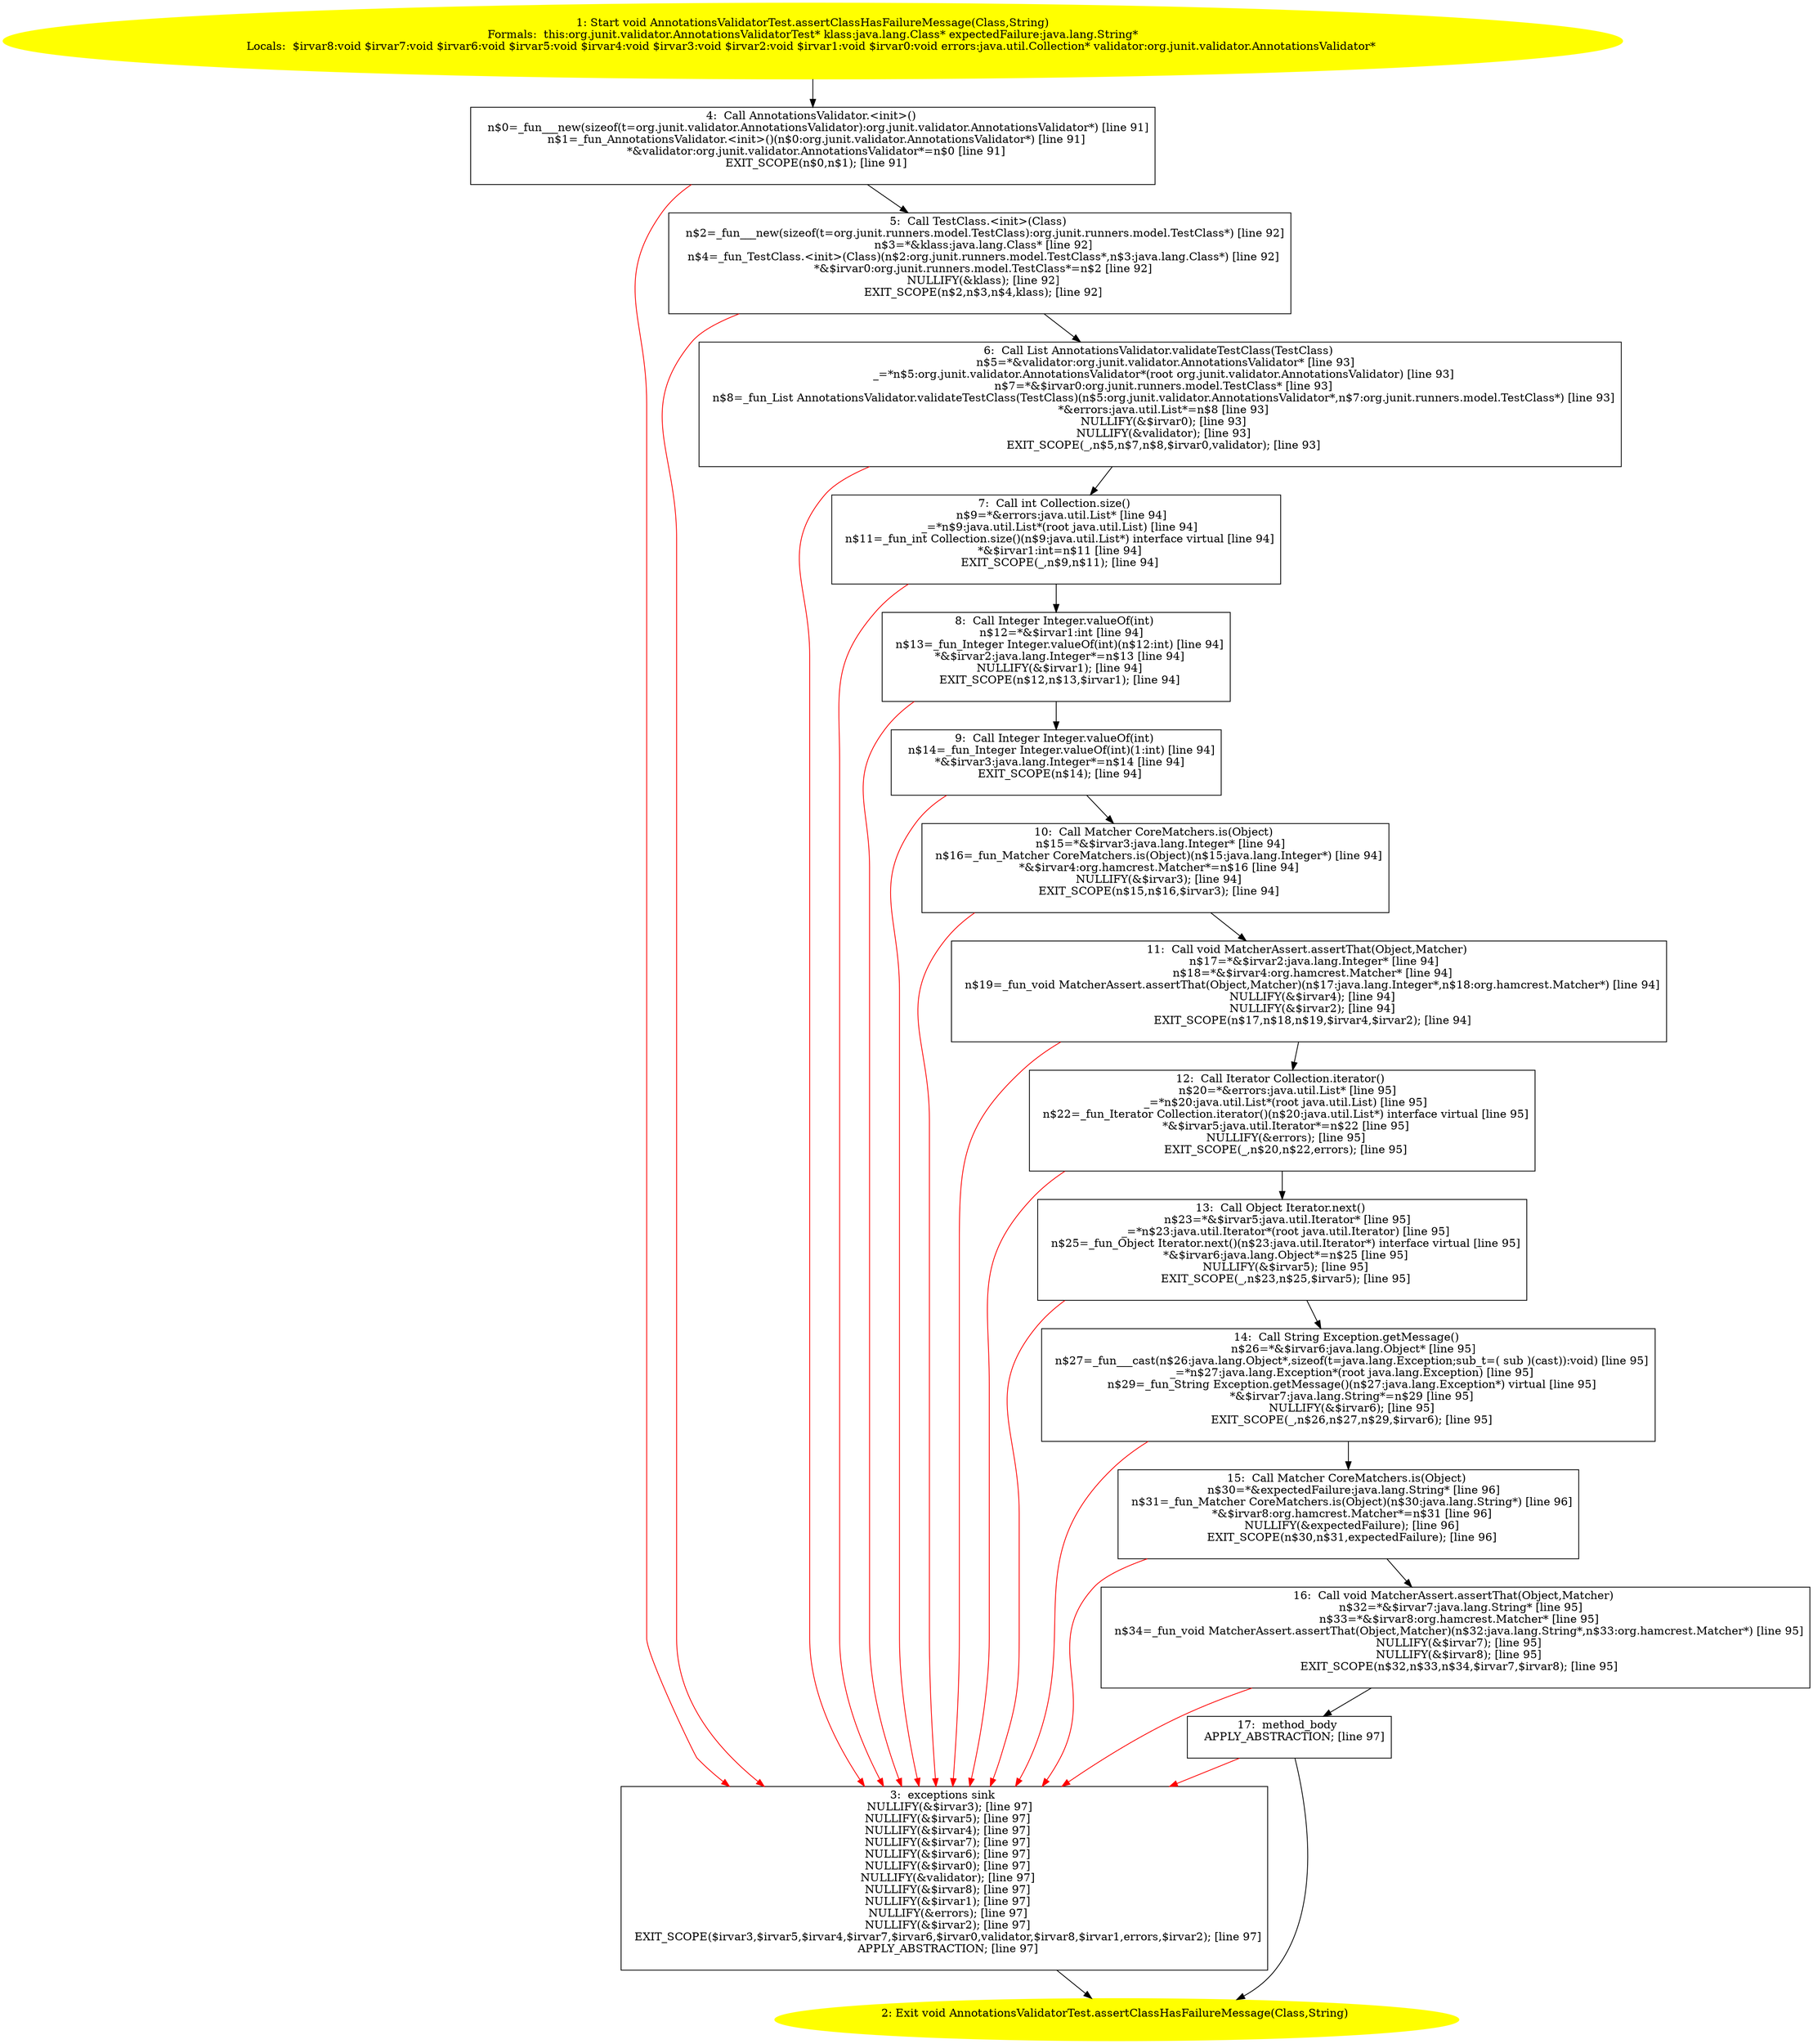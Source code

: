 /* @generated */
digraph cfg {
"org.junit.validator.AnnotationsValidatorTest.assertClassHasFailureMessage(java.lang.Class,java.lang..181dc00e1a7b6900132353c226ee63f4_1" [label="1: Start void AnnotationsValidatorTest.assertClassHasFailureMessage(Class,String)\nFormals:  this:org.junit.validator.AnnotationsValidatorTest* klass:java.lang.Class* expectedFailure:java.lang.String*\nLocals:  $irvar8:void $irvar7:void $irvar6:void $irvar5:void $irvar4:void $irvar3:void $irvar2:void $irvar1:void $irvar0:void errors:java.util.Collection* validator:org.junit.validator.AnnotationsValidator* \n  " color=yellow style=filled]
	

	 "org.junit.validator.AnnotationsValidatorTest.assertClassHasFailureMessage(java.lang.Class,java.lang..181dc00e1a7b6900132353c226ee63f4_1" -> "org.junit.validator.AnnotationsValidatorTest.assertClassHasFailureMessage(java.lang.Class,java.lang..181dc00e1a7b6900132353c226ee63f4_4" ;
"org.junit.validator.AnnotationsValidatorTest.assertClassHasFailureMessage(java.lang.Class,java.lang..181dc00e1a7b6900132353c226ee63f4_2" [label="2: Exit void AnnotationsValidatorTest.assertClassHasFailureMessage(Class,String) \n  " color=yellow style=filled]
	

"org.junit.validator.AnnotationsValidatorTest.assertClassHasFailureMessage(java.lang.Class,java.lang..181dc00e1a7b6900132353c226ee63f4_3" [label="3:  exceptions sink \n   NULLIFY(&$irvar3); [line 97]\n  NULLIFY(&$irvar5); [line 97]\n  NULLIFY(&$irvar4); [line 97]\n  NULLIFY(&$irvar7); [line 97]\n  NULLIFY(&$irvar6); [line 97]\n  NULLIFY(&$irvar0); [line 97]\n  NULLIFY(&validator); [line 97]\n  NULLIFY(&$irvar8); [line 97]\n  NULLIFY(&$irvar1); [line 97]\n  NULLIFY(&errors); [line 97]\n  NULLIFY(&$irvar2); [line 97]\n  EXIT_SCOPE($irvar3,$irvar5,$irvar4,$irvar7,$irvar6,$irvar0,validator,$irvar8,$irvar1,errors,$irvar2); [line 97]\n  APPLY_ABSTRACTION; [line 97]\n " shape="box"]
	

	 "org.junit.validator.AnnotationsValidatorTest.assertClassHasFailureMessage(java.lang.Class,java.lang..181dc00e1a7b6900132353c226ee63f4_3" -> "org.junit.validator.AnnotationsValidatorTest.assertClassHasFailureMessage(java.lang.Class,java.lang..181dc00e1a7b6900132353c226ee63f4_2" ;
"org.junit.validator.AnnotationsValidatorTest.assertClassHasFailureMessage(java.lang.Class,java.lang..181dc00e1a7b6900132353c226ee63f4_4" [label="4:  Call AnnotationsValidator.<init>() \n   n$0=_fun___new(sizeof(t=org.junit.validator.AnnotationsValidator):org.junit.validator.AnnotationsValidator*) [line 91]\n  n$1=_fun_AnnotationsValidator.<init>()(n$0:org.junit.validator.AnnotationsValidator*) [line 91]\n  *&validator:org.junit.validator.AnnotationsValidator*=n$0 [line 91]\n  EXIT_SCOPE(n$0,n$1); [line 91]\n " shape="box"]
	

	 "org.junit.validator.AnnotationsValidatorTest.assertClassHasFailureMessage(java.lang.Class,java.lang..181dc00e1a7b6900132353c226ee63f4_4" -> "org.junit.validator.AnnotationsValidatorTest.assertClassHasFailureMessage(java.lang.Class,java.lang..181dc00e1a7b6900132353c226ee63f4_5" ;
	 "org.junit.validator.AnnotationsValidatorTest.assertClassHasFailureMessage(java.lang.Class,java.lang..181dc00e1a7b6900132353c226ee63f4_4" -> "org.junit.validator.AnnotationsValidatorTest.assertClassHasFailureMessage(java.lang.Class,java.lang..181dc00e1a7b6900132353c226ee63f4_3" [color="red" ];
"org.junit.validator.AnnotationsValidatorTest.assertClassHasFailureMessage(java.lang.Class,java.lang..181dc00e1a7b6900132353c226ee63f4_5" [label="5:  Call TestClass.<init>(Class) \n   n$2=_fun___new(sizeof(t=org.junit.runners.model.TestClass):org.junit.runners.model.TestClass*) [line 92]\n  n$3=*&klass:java.lang.Class* [line 92]\n  n$4=_fun_TestClass.<init>(Class)(n$2:org.junit.runners.model.TestClass*,n$3:java.lang.Class*) [line 92]\n  *&$irvar0:org.junit.runners.model.TestClass*=n$2 [line 92]\n  NULLIFY(&klass); [line 92]\n  EXIT_SCOPE(n$2,n$3,n$4,klass); [line 92]\n " shape="box"]
	

	 "org.junit.validator.AnnotationsValidatorTest.assertClassHasFailureMessage(java.lang.Class,java.lang..181dc00e1a7b6900132353c226ee63f4_5" -> "org.junit.validator.AnnotationsValidatorTest.assertClassHasFailureMessage(java.lang.Class,java.lang..181dc00e1a7b6900132353c226ee63f4_6" ;
	 "org.junit.validator.AnnotationsValidatorTest.assertClassHasFailureMessage(java.lang.Class,java.lang..181dc00e1a7b6900132353c226ee63f4_5" -> "org.junit.validator.AnnotationsValidatorTest.assertClassHasFailureMessage(java.lang.Class,java.lang..181dc00e1a7b6900132353c226ee63f4_3" [color="red" ];
"org.junit.validator.AnnotationsValidatorTest.assertClassHasFailureMessage(java.lang.Class,java.lang..181dc00e1a7b6900132353c226ee63f4_6" [label="6:  Call List AnnotationsValidator.validateTestClass(TestClass) \n   n$5=*&validator:org.junit.validator.AnnotationsValidator* [line 93]\n  _=*n$5:org.junit.validator.AnnotationsValidator*(root org.junit.validator.AnnotationsValidator) [line 93]\n  n$7=*&$irvar0:org.junit.runners.model.TestClass* [line 93]\n  n$8=_fun_List AnnotationsValidator.validateTestClass(TestClass)(n$5:org.junit.validator.AnnotationsValidator*,n$7:org.junit.runners.model.TestClass*) [line 93]\n  *&errors:java.util.List*=n$8 [line 93]\n  NULLIFY(&$irvar0); [line 93]\n  NULLIFY(&validator); [line 93]\n  EXIT_SCOPE(_,n$5,n$7,n$8,$irvar0,validator); [line 93]\n " shape="box"]
	

	 "org.junit.validator.AnnotationsValidatorTest.assertClassHasFailureMessage(java.lang.Class,java.lang..181dc00e1a7b6900132353c226ee63f4_6" -> "org.junit.validator.AnnotationsValidatorTest.assertClassHasFailureMessage(java.lang.Class,java.lang..181dc00e1a7b6900132353c226ee63f4_7" ;
	 "org.junit.validator.AnnotationsValidatorTest.assertClassHasFailureMessage(java.lang.Class,java.lang..181dc00e1a7b6900132353c226ee63f4_6" -> "org.junit.validator.AnnotationsValidatorTest.assertClassHasFailureMessage(java.lang.Class,java.lang..181dc00e1a7b6900132353c226ee63f4_3" [color="red" ];
"org.junit.validator.AnnotationsValidatorTest.assertClassHasFailureMessage(java.lang.Class,java.lang..181dc00e1a7b6900132353c226ee63f4_7" [label="7:  Call int Collection.size() \n   n$9=*&errors:java.util.List* [line 94]\n  _=*n$9:java.util.List*(root java.util.List) [line 94]\n  n$11=_fun_int Collection.size()(n$9:java.util.List*) interface virtual [line 94]\n  *&$irvar1:int=n$11 [line 94]\n  EXIT_SCOPE(_,n$9,n$11); [line 94]\n " shape="box"]
	

	 "org.junit.validator.AnnotationsValidatorTest.assertClassHasFailureMessage(java.lang.Class,java.lang..181dc00e1a7b6900132353c226ee63f4_7" -> "org.junit.validator.AnnotationsValidatorTest.assertClassHasFailureMessage(java.lang.Class,java.lang..181dc00e1a7b6900132353c226ee63f4_8" ;
	 "org.junit.validator.AnnotationsValidatorTest.assertClassHasFailureMessage(java.lang.Class,java.lang..181dc00e1a7b6900132353c226ee63f4_7" -> "org.junit.validator.AnnotationsValidatorTest.assertClassHasFailureMessage(java.lang.Class,java.lang..181dc00e1a7b6900132353c226ee63f4_3" [color="red" ];
"org.junit.validator.AnnotationsValidatorTest.assertClassHasFailureMessage(java.lang.Class,java.lang..181dc00e1a7b6900132353c226ee63f4_8" [label="8:  Call Integer Integer.valueOf(int) \n   n$12=*&$irvar1:int [line 94]\n  n$13=_fun_Integer Integer.valueOf(int)(n$12:int) [line 94]\n  *&$irvar2:java.lang.Integer*=n$13 [line 94]\n  NULLIFY(&$irvar1); [line 94]\n  EXIT_SCOPE(n$12,n$13,$irvar1); [line 94]\n " shape="box"]
	

	 "org.junit.validator.AnnotationsValidatorTest.assertClassHasFailureMessage(java.lang.Class,java.lang..181dc00e1a7b6900132353c226ee63f4_8" -> "org.junit.validator.AnnotationsValidatorTest.assertClassHasFailureMessage(java.lang.Class,java.lang..181dc00e1a7b6900132353c226ee63f4_9" ;
	 "org.junit.validator.AnnotationsValidatorTest.assertClassHasFailureMessage(java.lang.Class,java.lang..181dc00e1a7b6900132353c226ee63f4_8" -> "org.junit.validator.AnnotationsValidatorTest.assertClassHasFailureMessage(java.lang.Class,java.lang..181dc00e1a7b6900132353c226ee63f4_3" [color="red" ];
"org.junit.validator.AnnotationsValidatorTest.assertClassHasFailureMessage(java.lang.Class,java.lang..181dc00e1a7b6900132353c226ee63f4_9" [label="9:  Call Integer Integer.valueOf(int) \n   n$14=_fun_Integer Integer.valueOf(int)(1:int) [line 94]\n  *&$irvar3:java.lang.Integer*=n$14 [line 94]\n  EXIT_SCOPE(n$14); [line 94]\n " shape="box"]
	

	 "org.junit.validator.AnnotationsValidatorTest.assertClassHasFailureMessage(java.lang.Class,java.lang..181dc00e1a7b6900132353c226ee63f4_9" -> "org.junit.validator.AnnotationsValidatorTest.assertClassHasFailureMessage(java.lang.Class,java.lang..181dc00e1a7b6900132353c226ee63f4_10" ;
	 "org.junit.validator.AnnotationsValidatorTest.assertClassHasFailureMessage(java.lang.Class,java.lang..181dc00e1a7b6900132353c226ee63f4_9" -> "org.junit.validator.AnnotationsValidatorTest.assertClassHasFailureMessage(java.lang.Class,java.lang..181dc00e1a7b6900132353c226ee63f4_3" [color="red" ];
"org.junit.validator.AnnotationsValidatorTest.assertClassHasFailureMessage(java.lang.Class,java.lang..181dc00e1a7b6900132353c226ee63f4_10" [label="10:  Call Matcher CoreMatchers.is(Object) \n   n$15=*&$irvar3:java.lang.Integer* [line 94]\n  n$16=_fun_Matcher CoreMatchers.is(Object)(n$15:java.lang.Integer*) [line 94]\n  *&$irvar4:org.hamcrest.Matcher*=n$16 [line 94]\n  NULLIFY(&$irvar3); [line 94]\n  EXIT_SCOPE(n$15,n$16,$irvar3); [line 94]\n " shape="box"]
	

	 "org.junit.validator.AnnotationsValidatorTest.assertClassHasFailureMessage(java.lang.Class,java.lang..181dc00e1a7b6900132353c226ee63f4_10" -> "org.junit.validator.AnnotationsValidatorTest.assertClassHasFailureMessage(java.lang.Class,java.lang..181dc00e1a7b6900132353c226ee63f4_11" ;
	 "org.junit.validator.AnnotationsValidatorTest.assertClassHasFailureMessage(java.lang.Class,java.lang..181dc00e1a7b6900132353c226ee63f4_10" -> "org.junit.validator.AnnotationsValidatorTest.assertClassHasFailureMessage(java.lang.Class,java.lang..181dc00e1a7b6900132353c226ee63f4_3" [color="red" ];
"org.junit.validator.AnnotationsValidatorTest.assertClassHasFailureMessage(java.lang.Class,java.lang..181dc00e1a7b6900132353c226ee63f4_11" [label="11:  Call void MatcherAssert.assertThat(Object,Matcher) \n   n$17=*&$irvar2:java.lang.Integer* [line 94]\n  n$18=*&$irvar4:org.hamcrest.Matcher* [line 94]\n  n$19=_fun_void MatcherAssert.assertThat(Object,Matcher)(n$17:java.lang.Integer*,n$18:org.hamcrest.Matcher*) [line 94]\n  NULLIFY(&$irvar4); [line 94]\n  NULLIFY(&$irvar2); [line 94]\n  EXIT_SCOPE(n$17,n$18,n$19,$irvar4,$irvar2); [line 94]\n " shape="box"]
	

	 "org.junit.validator.AnnotationsValidatorTest.assertClassHasFailureMessage(java.lang.Class,java.lang..181dc00e1a7b6900132353c226ee63f4_11" -> "org.junit.validator.AnnotationsValidatorTest.assertClassHasFailureMessage(java.lang.Class,java.lang..181dc00e1a7b6900132353c226ee63f4_12" ;
	 "org.junit.validator.AnnotationsValidatorTest.assertClassHasFailureMessage(java.lang.Class,java.lang..181dc00e1a7b6900132353c226ee63f4_11" -> "org.junit.validator.AnnotationsValidatorTest.assertClassHasFailureMessage(java.lang.Class,java.lang..181dc00e1a7b6900132353c226ee63f4_3" [color="red" ];
"org.junit.validator.AnnotationsValidatorTest.assertClassHasFailureMessage(java.lang.Class,java.lang..181dc00e1a7b6900132353c226ee63f4_12" [label="12:  Call Iterator Collection.iterator() \n   n$20=*&errors:java.util.List* [line 95]\n  _=*n$20:java.util.List*(root java.util.List) [line 95]\n  n$22=_fun_Iterator Collection.iterator()(n$20:java.util.List*) interface virtual [line 95]\n  *&$irvar5:java.util.Iterator*=n$22 [line 95]\n  NULLIFY(&errors); [line 95]\n  EXIT_SCOPE(_,n$20,n$22,errors); [line 95]\n " shape="box"]
	

	 "org.junit.validator.AnnotationsValidatorTest.assertClassHasFailureMessage(java.lang.Class,java.lang..181dc00e1a7b6900132353c226ee63f4_12" -> "org.junit.validator.AnnotationsValidatorTest.assertClassHasFailureMessage(java.lang.Class,java.lang..181dc00e1a7b6900132353c226ee63f4_13" ;
	 "org.junit.validator.AnnotationsValidatorTest.assertClassHasFailureMessage(java.lang.Class,java.lang..181dc00e1a7b6900132353c226ee63f4_12" -> "org.junit.validator.AnnotationsValidatorTest.assertClassHasFailureMessage(java.lang.Class,java.lang..181dc00e1a7b6900132353c226ee63f4_3" [color="red" ];
"org.junit.validator.AnnotationsValidatorTest.assertClassHasFailureMessage(java.lang.Class,java.lang..181dc00e1a7b6900132353c226ee63f4_13" [label="13:  Call Object Iterator.next() \n   n$23=*&$irvar5:java.util.Iterator* [line 95]\n  _=*n$23:java.util.Iterator*(root java.util.Iterator) [line 95]\n  n$25=_fun_Object Iterator.next()(n$23:java.util.Iterator*) interface virtual [line 95]\n  *&$irvar6:java.lang.Object*=n$25 [line 95]\n  NULLIFY(&$irvar5); [line 95]\n  EXIT_SCOPE(_,n$23,n$25,$irvar5); [line 95]\n " shape="box"]
	

	 "org.junit.validator.AnnotationsValidatorTest.assertClassHasFailureMessage(java.lang.Class,java.lang..181dc00e1a7b6900132353c226ee63f4_13" -> "org.junit.validator.AnnotationsValidatorTest.assertClassHasFailureMessage(java.lang.Class,java.lang..181dc00e1a7b6900132353c226ee63f4_14" ;
	 "org.junit.validator.AnnotationsValidatorTest.assertClassHasFailureMessage(java.lang.Class,java.lang..181dc00e1a7b6900132353c226ee63f4_13" -> "org.junit.validator.AnnotationsValidatorTest.assertClassHasFailureMessage(java.lang.Class,java.lang..181dc00e1a7b6900132353c226ee63f4_3" [color="red" ];
"org.junit.validator.AnnotationsValidatorTest.assertClassHasFailureMessage(java.lang.Class,java.lang..181dc00e1a7b6900132353c226ee63f4_14" [label="14:  Call String Exception.getMessage() \n   n$26=*&$irvar6:java.lang.Object* [line 95]\n  n$27=_fun___cast(n$26:java.lang.Object*,sizeof(t=java.lang.Exception;sub_t=( sub )(cast)):void) [line 95]\n  _=*n$27:java.lang.Exception*(root java.lang.Exception) [line 95]\n  n$29=_fun_String Exception.getMessage()(n$27:java.lang.Exception*) virtual [line 95]\n  *&$irvar7:java.lang.String*=n$29 [line 95]\n  NULLIFY(&$irvar6); [line 95]\n  EXIT_SCOPE(_,n$26,n$27,n$29,$irvar6); [line 95]\n " shape="box"]
	

	 "org.junit.validator.AnnotationsValidatorTest.assertClassHasFailureMessage(java.lang.Class,java.lang..181dc00e1a7b6900132353c226ee63f4_14" -> "org.junit.validator.AnnotationsValidatorTest.assertClassHasFailureMessage(java.lang.Class,java.lang..181dc00e1a7b6900132353c226ee63f4_15" ;
	 "org.junit.validator.AnnotationsValidatorTest.assertClassHasFailureMessage(java.lang.Class,java.lang..181dc00e1a7b6900132353c226ee63f4_14" -> "org.junit.validator.AnnotationsValidatorTest.assertClassHasFailureMessage(java.lang.Class,java.lang..181dc00e1a7b6900132353c226ee63f4_3" [color="red" ];
"org.junit.validator.AnnotationsValidatorTest.assertClassHasFailureMessage(java.lang.Class,java.lang..181dc00e1a7b6900132353c226ee63f4_15" [label="15:  Call Matcher CoreMatchers.is(Object) \n   n$30=*&expectedFailure:java.lang.String* [line 96]\n  n$31=_fun_Matcher CoreMatchers.is(Object)(n$30:java.lang.String*) [line 96]\n  *&$irvar8:org.hamcrest.Matcher*=n$31 [line 96]\n  NULLIFY(&expectedFailure); [line 96]\n  EXIT_SCOPE(n$30,n$31,expectedFailure); [line 96]\n " shape="box"]
	

	 "org.junit.validator.AnnotationsValidatorTest.assertClassHasFailureMessage(java.lang.Class,java.lang..181dc00e1a7b6900132353c226ee63f4_15" -> "org.junit.validator.AnnotationsValidatorTest.assertClassHasFailureMessage(java.lang.Class,java.lang..181dc00e1a7b6900132353c226ee63f4_16" ;
	 "org.junit.validator.AnnotationsValidatorTest.assertClassHasFailureMessage(java.lang.Class,java.lang..181dc00e1a7b6900132353c226ee63f4_15" -> "org.junit.validator.AnnotationsValidatorTest.assertClassHasFailureMessage(java.lang.Class,java.lang..181dc00e1a7b6900132353c226ee63f4_3" [color="red" ];
"org.junit.validator.AnnotationsValidatorTest.assertClassHasFailureMessage(java.lang.Class,java.lang..181dc00e1a7b6900132353c226ee63f4_16" [label="16:  Call void MatcherAssert.assertThat(Object,Matcher) \n   n$32=*&$irvar7:java.lang.String* [line 95]\n  n$33=*&$irvar8:org.hamcrest.Matcher* [line 95]\n  n$34=_fun_void MatcherAssert.assertThat(Object,Matcher)(n$32:java.lang.String*,n$33:org.hamcrest.Matcher*) [line 95]\n  NULLIFY(&$irvar7); [line 95]\n  NULLIFY(&$irvar8); [line 95]\n  EXIT_SCOPE(n$32,n$33,n$34,$irvar7,$irvar8); [line 95]\n " shape="box"]
	

	 "org.junit.validator.AnnotationsValidatorTest.assertClassHasFailureMessage(java.lang.Class,java.lang..181dc00e1a7b6900132353c226ee63f4_16" -> "org.junit.validator.AnnotationsValidatorTest.assertClassHasFailureMessage(java.lang.Class,java.lang..181dc00e1a7b6900132353c226ee63f4_17" ;
	 "org.junit.validator.AnnotationsValidatorTest.assertClassHasFailureMessage(java.lang.Class,java.lang..181dc00e1a7b6900132353c226ee63f4_16" -> "org.junit.validator.AnnotationsValidatorTest.assertClassHasFailureMessage(java.lang.Class,java.lang..181dc00e1a7b6900132353c226ee63f4_3" [color="red" ];
"org.junit.validator.AnnotationsValidatorTest.assertClassHasFailureMessage(java.lang.Class,java.lang..181dc00e1a7b6900132353c226ee63f4_17" [label="17:  method_body \n   APPLY_ABSTRACTION; [line 97]\n " shape="box"]
	

	 "org.junit.validator.AnnotationsValidatorTest.assertClassHasFailureMessage(java.lang.Class,java.lang..181dc00e1a7b6900132353c226ee63f4_17" -> "org.junit.validator.AnnotationsValidatorTest.assertClassHasFailureMessage(java.lang.Class,java.lang..181dc00e1a7b6900132353c226ee63f4_2" ;
	 "org.junit.validator.AnnotationsValidatorTest.assertClassHasFailureMessage(java.lang.Class,java.lang..181dc00e1a7b6900132353c226ee63f4_17" -> "org.junit.validator.AnnotationsValidatorTest.assertClassHasFailureMessage(java.lang.Class,java.lang..181dc00e1a7b6900132353c226ee63f4_3" [color="red" ];
}

